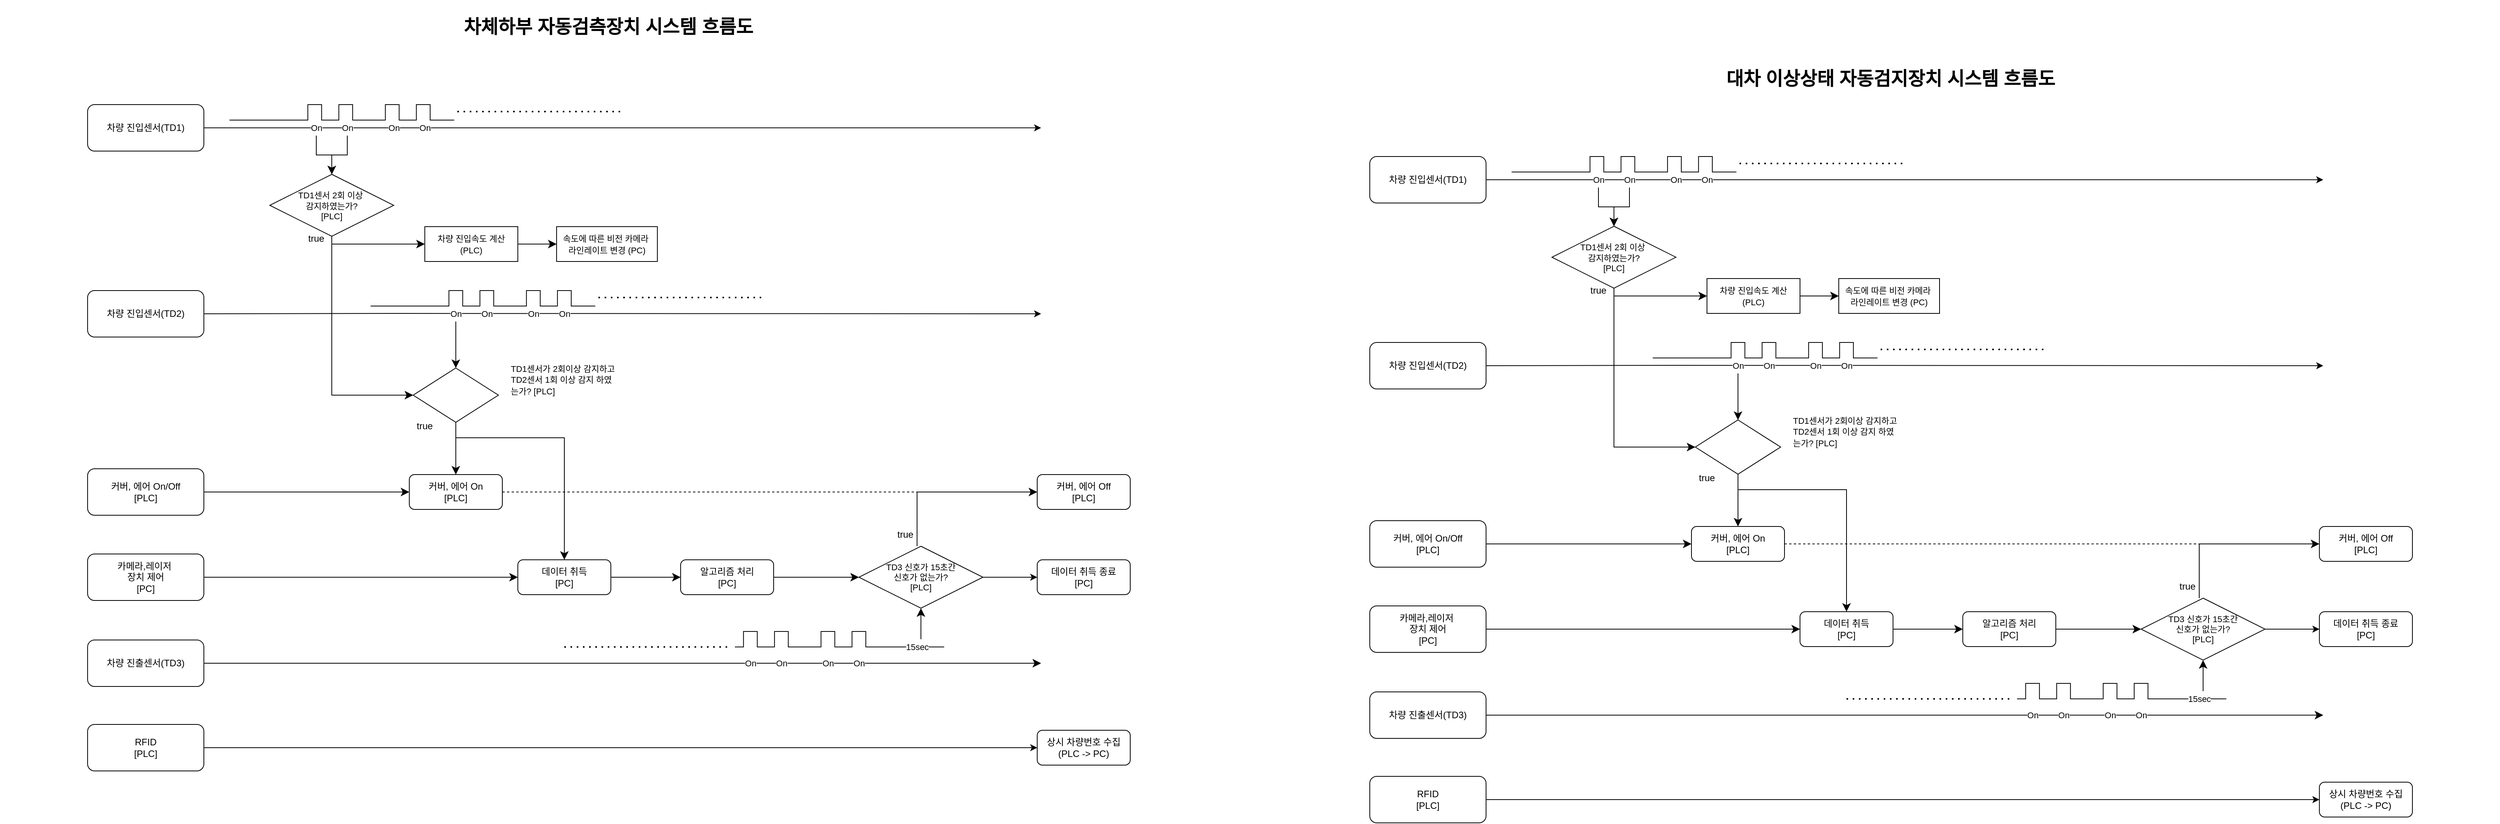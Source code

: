 <mxfile version="24.1.0" type="github">
  <diagram id="C5RBs43oDa-KdzZeNtuy" name="Page-1">
    <mxGraphModel dx="2868" dy="1492" grid="1" gridSize="10" guides="1" tooltips="1" connect="1" arrows="1" fold="1" page="1" pageScale="1" pageWidth="1654" pageHeight="1169" math="0" shadow="0">
      <root>
        <mxCell id="WIyWlLk6GJQsqaUBKTNV-0" />
        <mxCell id="WIyWlLk6GJQsqaUBKTNV-1" parent="WIyWlLk6GJQsqaUBKTNV-0" />
        <mxCell id="d-SfqXELiStaK_II9taB-17" value="" style="endArrow=classic;html=1;rounded=0;exitX=1;exitY=0.5;exitDx=0;exitDy=0;" parent="WIyWlLk6GJQsqaUBKTNV-1" source="WIyWlLk6GJQsqaUBKTNV-3" edge="1">
          <mxGeometry relative="1" as="geometry">
            <mxPoint x="320" y="175" as="sourcePoint" />
            <mxPoint x="1385" y="185" as="targetPoint" />
            <Array as="points">
              <mxPoint x="540" y="185" />
            </Array>
          </mxGeometry>
        </mxCell>
        <mxCell id="d-SfqXELiStaK_II9taB-18" value="On" style="edgeLabel;resizable=0;html=1;;align=center;verticalAlign=middle;" parent="d-SfqXELiStaK_II9taB-17" connectable="0" vertex="1">
          <mxGeometry relative="1" as="geometry">
            <mxPoint x="-395" as="offset" />
          </mxGeometry>
        </mxCell>
        <mxCell id="od7EJ2l3Azk4Jus7VTNN-4" value="" style="pointerEvents=1;verticalLabelPosition=bottom;shadow=0;dashed=0;align=center;html=1;verticalAlign=top;shape=mxgraph.electrical.waveforms.pulse_1;" parent="WIyWlLk6GJQsqaUBKTNV-1" vertex="1">
          <mxGeometry x="428" y="155" width="40" height="20" as="geometry" />
        </mxCell>
        <mxCell id="od7EJ2l3Azk4Jus7VTNN-10" value="" style="pointerEvents=1;verticalLabelPosition=bottom;shadow=0;dashed=0;align=center;html=1;verticalAlign=top;shape=mxgraph.electrical.waveforms.pulse_1;" parent="WIyWlLk6GJQsqaUBKTNV-1" vertex="1">
          <mxGeometry x="468" y="155" width="40" height="20" as="geometry" />
        </mxCell>
        <mxCell id="od7EJ2l3Azk4Jus7VTNN-11" value="" style="pointerEvents=1;verticalLabelPosition=bottom;shadow=0;dashed=0;align=center;html=1;verticalAlign=top;shape=mxgraph.electrical.waveforms.pulse_1;" parent="WIyWlLk6GJQsqaUBKTNV-1" vertex="1">
          <mxGeometry x="528" y="155" width="40" height="20" as="geometry" />
        </mxCell>
        <mxCell id="od7EJ2l3Azk4Jus7VTNN-13" value="" style="endArrow=none;html=1;strokeWidth=1;rounded=0;" parent="WIyWlLk6GJQsqaUBKTNV-1" edge="1">
          <mxGeometry width="100" relative="1" as="geometry">
            <mxPoint x="508" y="175" as="sourcePoint" />
            <mxPoint x="528" y="175" as="targetPoint" />
          </mxGeometry>
        </mxCell>
        <mxCell id="od7EJ2l3Azk4Jus7VTNN-17" value="" style="pointerEvents=1;verticalLabelPosition=bottom;shadow=0;dashed=0;align=center;html=1;verticalAlign=top;shape=mxgraph.electrical.waveforms.pulse_1;" parent="WIyWlLk6GJQsqaUBKTNV-1" vertex="1">
          <mxGeometry x="568" y="155" width="40" height="20" as="geometry" />
        </mxCell>
        <mxCell id="od7EJ2l3Azk4Jus7VTNN-23" value="" style="endArrow=none;html=1;strokeWidth=1;rounded=0;" parent="WIyWlLk6GJQsqaUBKTNV-1" edge="1">
          <mxGeometry width="100" relative="1" as="geometry">
            <mxPoint x="608" y="175" as="sourcePoint" />
            <mxPoint x="628" y="175" as="targetPoint" />
          </mxGeometry>
        </mxCell>
        <mxCell id="od7EJ2l3Azk4Jus7VTNN-32" value="" style="endArrow=none;dashed=1;html=1;dashPattern=1 3;strokeWidth=2;rounded=0;" parent="WIyWlLk6GJQsqaUBKTNV-1" edge="1">
          <mxGeometry width="50" height="50" relative="1" as="geometry">
            <mxPoint x="632" y="164.05" as="sourcePoint" />
            <mxPoint x="842" y="164.05" as="targetPoint" />
          </mxGeometry>
        </mxCell>
        <mxCell id="od7EJ2l3Azk4Jus7VTNN-38" value="" style="endArrow=none;html=1;strokeWidth=1;rounded=0;" parent="WIyWlLk6GJQsqaUBKTNV-1" edge="1">
          <mxGeometry width="100" relative="1" as="geometry">
            <mxPoint x="338" y="175" as="sourcePoint" />
            <mxPoint x="428" y="175" as="targetPoint" />
          </mxGeometry>
        </mxCell>
        <mxCell id="od7EJ2l3Azk4Jus7VTNN-60" value="On" style="edgeLabel;resizable=0;html=1;;align=center;verticalAlign=middle;" parent="WIyWlLk6GJQsqaUBKTNV-1" connectable="0" vertex="1">
          <mxGeometry x="490.0" y="185" as="geometry" />
        </mxCell>
        <mxCell id="od7EJ2l3Azk4Jus7VTNN-70" value="" style="edgeStyle=elbowEdgeStyle;elbow=vertical;endArrow=classic;html=1;curved=0;rounded=0;endSize=8;startSize=8;entryX=0.5;entryY=0;entryDx=0;entryDy=0;" parent="WIyWlLk6GJQsqaUBKTNV-1" target="od7EJ2l3Azk4Jus7VTNN-61" edge="1">
          <mxGeometry width="50" height="50" relative="1" as="geometry">
            <mxPoint x="450" y="195" as="sourcePoint" />
            <mxPoint x="690" y="175" as="targetPoint" />
          </mxGeometry>
        </mxCell>
        <mxCell id="od7EJ2l3Azk4Jus7VTNN-75" value="" style="edgeStyle=elbowEdgeStyle;elbow=vertical;endArrow=classic;html=1;curved=0;rounded=0;endSize=8;startSize=8;entryX=0.5;entryY=0;entryDx=0;entryDy=0;" parent="WIyWlLk6GJQsqaUBKTNV-1" target="od7EJ2l3Azk4Jus7VTNN-61" edge="1">
          <mxGeometry width="50" height="50" relative="1" as="geometry">
            <mxPoint x="490" y="195" as="sourcePoint" />
            <mxPoint x="480" y="295" as="targetPoint" />
          </mxGeometry>
        </mxCell>
        <mxCell id="od7EJ2l3Azk4Jus7VTNN-61" value="&lt;font style=&quot;font-size: 11px;&quot;&gt;&lt;font style=&quot;font-size: 11px;&quot;&gt;TD1센서 2회 이상&lt;/font&gt;&lt;font style=&quot;font-size: 11px;&quot;&gt;&amp;nbsp;&lt;/font&gt;&lt;/font&gt;&lt;div style=&quot;font-size: 11px;&quot;&gt;&lt;font style=&quot;font-size: 11px;&quot;&gt;&lt;font style=&quot;font-size: 11px;&quot;&gt;감지하였는가?&lt;br&gt;[PLC]&lt;/font&gt;&lt;/font&gt;&lt;/div&gt;" style="rhombus;whiteSpace=wrap;html=1;" parent="WIyWlLk6GJQsqaUBKTNV-1" vertex="1">
          <mxGeometry x="390" y="245" width="160" height="80" as="geometry" />
        </mxCell>
        <mxCell id="od7EJ2l3Azk4Jus7VTNN-80" value="" style="edgeStyle=elbowEdgeStyle;elbow=horizontal;endArrow=classic;html=1;curved=0;rounded=0;endSize=8;startSize=8;exitX=0.5;exitY=1;exitDx=0;exitDy=0;entryX=0;entryY=0.5;entryDx=0;entryDy=0;" parent="WIyWlLk6GJQsqaUBKTNV-1" source="od7EJ2l3Azk4Jus7VTNN-61" target="od7EJ2l3Azk4Jus7VTNN-82" edge="1">
          <mxGeometry width="50" height="50" relative="1" as="geometry">
            <mxPoint x="465" y="325" as="sourcePoint" />
            <mxPoint x="530" y="535" as="targetPoint" />
            <Array as="points">
              <mxPoint x="470" y="365" />
            </Array>
          </mxGeometry>
        </mxCell>
        <mxCell id="aG1-ByMzvxCgiSfjzz7w-16" style="edgeStyle=none;curved=1;rounded=0;orthogonalLoop=1;jettySize=auto;html=1;entryX=0.5;entryY=0;entryDx=0;entryDy=0;fontSize=12;startSize=8;endSize=8;" parent="WIyWlLk6GJQsqaUBKTNV-1" source="od7EJ2l3Azk4Jus7VTNN-82" target="d-SfqXELiStaK_II9taB-22" edge="1">
          <mxGeometry relative="1" as="geometry" />
        </mxCell>
        <mxCell id="od7EJ2l3Azk4Jus7VTNN-82" value="" style="rhombus;whiteSpace=wrap;html=1;fontSize=11;" parent="WIyWlLk6GJQsqaUBKTNV-1" vertex="1">
          <mxGeometry x="575" y="495" width="110" height="70" as="geometry" />
        </mxCell>
        <mxCell id="od7EJ2l3Azk4Jus7VTNN-88" value="true" style="text;html=1;align=center;verticalAlign=middle;whiteSpace=wrap;rounded=0;" parent="WIyWlLk6GJQsqaUBKTNV-1" vertex="1">
          <mxGeometry x="420" y="312.5" width="60" height="30" as="geometry" />
        </mxCell>
        <mxCell id="aG1-ByMzvxCgiSfjzz7w-0" value="" style="endArrow=classic;html=1;rounded=0;fontSize=12;startSize=8;endSize=8;curved=1;entryX=0;entryY=0.5;entryDx=0;entryDy=0;" parent="WIyWlLk6GJQsqaUBKTNV-1" target="aG1-ByMzvxCgiSfjzz7w-1" edge="1">
          <mxGeometry width="50" height="50" relative="1" as="geometry">
            <mxPoint x="470" y="335" as="sourcePoint" />
            <mxPoint x="610" y="330" as="targetPoint" />
          </mxGeometry>
        </mxCell>
        <mxCell id="aG1-ByMzvxCgiSfjzz7w-1" value="&lt;font style=&quot;font-size: 11px;&quot;&gt;차량 진입속도 계산&lt;br&gt;(PLC)&lt;/font&gt;" style="rounded=0;whiteSpace=wrap;html=1;" parent="WIyWlLk6GJQsqaUBKTNV-1" vertex="1">
          <mxGeometry x="590" y="312.5" width="120" height="45" as="geometry" />
        </mxCell>
        <mxCell id="aG1-ByMzvxCgiSfjzz7w-6" value="" style="endArrow=classic;html=1;rounded=0;fontSize=12;startSize=8;endSize=8;curved=1;exitX=1;exitY=0.5;exitDx=0;exitDy=0;entryX=0;entryY=0.5;entryDx=0;entryDy=0;" parent="WIyWlLk6GJQsqaUBKTNV-1" source="aG1-ByMzvxCgiSfjzz7w-1" target="aG1-ByMzvxCgiSfjzz7w-7" edge="1">
          <mxGeometry width="50" height="50" relative="1" as="geometry">
            <mxPoint x="530" y="340" as="sourcePoint" />
            <mxPoint x="750" y="330" as="targetPoint" />
          </mxGeometry>
        </mxCell>
        <mxCell id="aG1-ByMzvxCgiSfjzz7w-7" value="&lt;font style=&quot;font-size: 11px;&quot;&gt;속도에 따른 비전 카메라&amp;nbsp;&lt;/font&gt;&lt;div&gt;&lt;font style=&quot;font-size: 11px;&quot;&gt;라인레이트 변경 (PC)&lt;/font&gt;&lt;/div&gt;" style="rounded=0;whiteSpace=wrap;html=1;" parent="WIyWlLk6GJQsqaUBKTNV-1" vertex="1">
          <mxGeometry x="760" y="312.5" width="130" height="45" as="geometry" />
        </mxCell>
        <mxCell id="aG1-ByMzvxCgiSfjzz7w-38" value="" style="edgeStyle=none;curved=1;rounded=0;orthogonalLoop=1;jettySize=auto;html=1;fontSize=12;startSize=8;endSize=8;" parent="WIyWlLk6GJQsqaUBKTNV-1" source="aG1-ByMzvxCgiSfjzz7w-30" target="aG1-ByMzvxCgiSfjzz7w-37" edge="1">
          <mxGeometry relative="1" as="geometry" />
        </mxCell>
        <mxCell id="aG1-ByMzvxCgiSfjzz7w-30" value="데이터 취득&lt;br&gt;[PC]" style="rounded=1;whiteSpace=wrap;html=1;fontSize=12;glass=0;strokeWidth=1;shadow=0;" parent="WIyWlLk6GJQsqaUBKTNV-1" vertex="1">
          <mxGeometry x="710" y="742.5" width="120" height="45" as="geometry" />
        </mxCell>
        <mxCell id="aG1-ByMzvxCgiSfjzz7w-31" value="" style="edgeStyle=none;curved=1;rounded=0;orthogonalLoop=1;jettySize=auto;html=1;fontSize=12;startSize=8;endSize=8;" parent="WIyWlLk6GJQsqaUBKTNV-1" source="aG1-ByMzvxCgiSfjzz7w-29" target="aG1-ByMzvxCgiSfjzz7w-30" edge="1">
          <mxGeometry relative="1" as="geometry" />
        </mxCell>
        <mxCell id="WIyWlLk6GJQsqaUBKTNV-3" value="차량 진입센서(TD1)" style="rounded=1;whiteSpace=wrap;html=1;fontSize=12;glass=0;strokeWidth=1;shadow=0;" parent="WIyWlLk6GJQsqaUBKTNV-1" vertex="1">
          <mxGeometry x="155" y="155" width="150" height="60" as="geometry" />
        </mxCell>
        <mxCell id="od7EJ2l3Azk4Jus7VTNN-0" value="차량 진입센서(TD2)" style="rounded=1;whiteSpace=wrap;html=1;fontSize=12;glass=0;strokeWidth=1;shadow=0;" parent="WIyWlLk6GJQsqaUBKTNV-1" vertex="1">
          <mxGeometry x="155" y="395" width="150" height="60" as="geometry" />
        </mxCell>
        <mxCell id="od7EJ2l3Azk4Jus7VTNN-36" value="" style="endArrow=classic;html=1;rounded=0;exitX=1;exitY=0.5;exitDx=0;exitDy=0;" parent="WIyWlLk6GJQsqaUBKTNV-1" edge="1" source="od7EJ2l3Azk4Jus7VTNN-0">
          <mxGeometry relative="1" as="geometry">
            <mxPoint x="310" y="425" as="sourcePoint" />
            <mxPoint x="1385" y="425" as="targetPoint" />
            <Array as="points">
              <mxPoint x="550" y="424.5" />
            </Array>
          </mxGeometry>
        </mxCell>
        <mxCell id="od7EJ2l3Azk4Jus7VTNN-37" value="On" style="edgeLabel;resizable=0;html=1;;align=center;verticalAlign=middle;" parent="od7EJ2l3Azk4Jus7VTNN-36" connectable="0" vertex="1">
          <mxGeometry relative="1" as="geometry">
            <mxPoint x="-215" as="offset" />
          </mxGeometry>
        </mxCell>
        <mxCell id="od7EJ2l3Azk4Jus7VTNN-47" value="" style="pointerEvents=1;verticalLabelPosition=bottom;shadow=0;dashed=0;align=center;html=1;verticalAlign=top;shape=mxgraph.electrical.waveforms.pulse_1;" parent="WIyWlLk6GJQsqaUBKTNV-1" vertex="1">
          <mxGeometry x="610" y="395" width="40" height="20" as="geometry" />
        </mxCell>
        <mxCell id="od7EJ2l3Azk4Jus7VTNN-48" value="" style="pointerEvents=1;verticalLabelPosition=bottom;shadow=0;dashed=0;align=center;html=1;verticalAlign=top;shape=mxgraph.electrical.waveforms.pulse_1;" parent="WIyWlLk6GJQsqaUBKTNV-1" vertex="1">
          <mxGeometry x="650" y="395" width="40" height="20" as="geometry" />
        </mxCell>
        <mxCell id="od7EJ2l3Azk4Jus7VTNN-49" value="" style="pointerEvents=1;verticalLabelPosition=bottom;shadow=0;dashed=0;align=center;html=1;verticalAlign=top;shape=mxgraph.electrical.waveforms.pulse_1;" parent="WIyWlLk6GJQsqaUBKTNV-1" vertex="1">
          <mxGeometry x="710" y="395" width="40" height="20" as="geometry" />
        </mxCell>
        <mxCell id="od7EJ2l3Azk4Jus7VTNN-50" value="" style="endArrow=none;html=1;strokeWidth=1;rounded=0;" parent="WIyWlLk6GJQsqaUBKTNV-1" edge="1">
          <mxGeometry width="100" relative="1" as="geometry">
            <mxPoint x="690" y="415" as="sourcePoint" />
            <mxPoint x="710" y="415" as="targetPoint" />
          </mxGeometry>
        </mxCell>
        <mxCell id="od7EJ2l3Azk4Jus7VTNN-51" value="" style="pointerEvents=1;verticalLabelPosition=bottom;shadow=0;dashed=0;align=center;html=1;verticalAlign=top;shape=mxgraph.electrical.waveforms.pulse_1;" parent="WIyWlLk6GJQsqaUBKTNV-1" vertex="1">
          <mxGeometry x="750" y="395" width="40" height="20" as="geometry" />
        </mxCell>
        <mxCell id="od7EJ2l3Azk4Jus7VTNN-52" value="" style="endArrow=none;html=1;strokeWidth=1;rounded=0;" parent="WIyWlLk6GJQsqaUBKTNV-1" edge="1">
          <mxGeometry width="100" relative="1" as="geometry">
            <mxPoint x="790" y="415" as="sourcePoint" />
            <mxPoint x="810" y="415" as="targetPoint" />
          </mxGeometry>
        </mxCell>
        <mxCell id="od7EJ2l3Azk4Jus7VTNN-53" value="" style="endArrow=none;dashed=1;html=1;dashPattern=1 3;strokeWidth=2;rounded=0;" parent="WIyWlLk6GJQsqaUBKTNV-1" edge="1">
          <mxGeometry width="50" height="50" relative="1" as="geometry">
            <mxPoint x="814" y="404.05" as="sourcePoint" />
            <mxPoint x="1024" y="404.05" as="targetPoint" />
          </mxGeometry>
        </mxCell>
        <mxCell id="aG1-ByMzvxCgiSfjzz7w-8" value="" style="endArrow=none;html=1;strokeWidth=1;rounded=0;" parent="WIyWlLk6GJQsqaUBKTNV-1" edge="1">
          <mxGeometry width="100" relative="1" as="geometry">
            <mxPoint x="520" y="415" as="sourcePoint" />
            <mxPoint x="610" y="415" as="targetPoint" />
          </mxGeometry>
        </mxCell>
        <mxCell id="aG1-ByMzvxCgiSfjzz7w-32" style="edgeStyle=none;curved=1;rounded=0;orthogonalLoop=1;jettySize=auto;html=1;exitX=0.5;exitY=0;exitDx=0;exitDy=0;fontSize=12;startSize=8;endSize=8;" parent="WIyWlLk6GJQsqaUBKTNV-1" source="od7EJ2l3Azk4Jus7VTNN-82" target="od7EJ2l3Azk4Jus7VTNN-82" edge="1">
          <mxGeometry relative="1" as="geometry" />
        </mxCell>
        <mxCell id="d-SfqXELiStaK_II9taB-22" value="커버, 에어 On&lt;div&gt;[PLC]&lt;/div&gt;" style="rounded=1;whiteSpace=wrap;html=1;fontSize=12;glass=0;strokeWidth=1;shadow=0;" parent="WIyWlLk6GJQsqaUBKTNV-1" vertex="1">
          <mxGeometry x="570" y="632.5" width="120" height="45" as="geometry" />
        </mxCell>
        <mxCell id="aG1-ByMzvxCgiSfjzz7w-27" style="edgeStyle=none;curved=1;rounded=0;orthogonalLoop=1;jettySize=auto;html=1;entryX=0;entryY=0.5;entryDx=0;entryDy=0;fontSize=12;startSize=8;endSize=8;" parent="WIyWlLk6GJQsqaUBKTNV-1" source="WIyWlLk6GJQsqaUBKTNV-11" target="d-SfqXELiStaK_II9taB-22" edge="1">
          <mxGeometry relative="1" as="geometry" />
        </mxCell>
        <mxCell id="WIyWlLk6GJQsqaUBKTNV-11" value="커버, 에어 On/Off&lt;br&gt;[PLC]" style="rounded=1;whiteSpace=wrap;html=1;fontSize=12;glass=0;strokeWidth=1;shadow=0;" parent="WIyWlLk6GJQsqaUBKTNV-1" vertex="1">
          <mxGeometry x="155" y="625" width="150" height="60" as="geometry" />
        </mxCell>
        <mxCell id="aG1-ByMzvxCgiSfjzz7w-28" value="true" style="text;html=1;align=center;verticalAlign=middle;whiteSpace=wrap;rounded=0;" parent="WIyWlLk6GJQsqaUBKTNV-1" vertex="1">
          <mxGeometry x="560" y="555" width="60" height="30" as="geometry" />
        </mxCell>
        <mxCell id="aG1-ByMzvxCgiSfjzz7w-29" value="카메라,레이저&amp;nbsp;&lt;div&gt;장치 제어&lt;br&gt;[PC]&lt;/div&gt;" style="rounded=1;whiteSpace=wrap;html=1;fontSize=12;glass=0;strokeWidth=1;shadow=0;" parent="WIyWlLk6GJQsqaUBKTNV-1" vertex="1">
          <mxGeometry x="155" y="735" width="150" height="60" as="geometry" />
        </mxCell>
        <mxCell id="d-SfqXELiStaK_II9taB-16" value="" style="edgeStyle=orthogonalEdgeStyle;rounded=0;orthogonalLoop=1;jettySize=auto;html=1;exitX=1;exitY=0.5;exitDx=0;exitDy=0;" parent="WIyWlLk6GJQsqaUBKTNV-1" source="d-SfqXELiStaK_II9taB-5" target="d-SfqXELiStaK_II9taB-15" edge="1">
          <mxGeometry relative="1" as="geometry" />
        </mxCell>
        <mxCell id="d-SfqXELiStaK_II9taB-5" value="RFID&lt;br&gt;[PLC]" style="rounded=1;whiteSpace=wrap;html=1;fontSize=12;glass=0;strokeWidth=1;shadow=0;" parent="WIyWlLk6GJQsqaUBKTNV-1" vertex="1">
          <mxGeometry x="155" y="955" width="150" height="60" as="geometry" />
        </mxCell>
        <mxCell id="d-SfqXELiStaK_II9taB-15" value="상시 차량번호 수집&lt;br&gt;(PLC -&amp;gt; PC)" style="rounded=1;whiteSpace=wrap;html=1;fontSize=12;glass=0;strokeWidth=1;shadow=0;" parent="WIyWlLk6GJQsqaUBKTNV-1" vertex="1">
          <mxGeometry x="1380" y="962.5" width="120" height="45" as="geometry" />
        </mxCell>
        <mxCell id="aG1-ByMzvxCgiSfjzz7w-35" style="edgeStyle=none;curved=1;rounded=0;orthogonalLoop=1;jettySize=auto;html=1;entryX=0.5;entryY=0;entryDx=0;entryDy=0;fontSize=12;startSize=8;endSize=8;" parent="WIyWlLk6GJQsqaUBKTNV-1" target="od7EJ2l3Azk4Jus7VTNN-82" edge="1">
          <mxGeometry relative="1" as="geometry">
            <mxPoint x="630" y="435" as="sourcePoint" />
            <mxPoint x="680" y="620" as="targetPoint" />
          </mxGeometry>
        </mxCell>
        <mxCell id="aG1-ByMzvxCgiSfjzz7w-36" value="" style="edgeStyle=segmentEdgeStyle;endArrow=classic;html=1;curved=0;rounded=0;endSize=8;startSize=8;fontSize=12;entryX=0.5;entryY=0;entryDx=0;entryDy=0;" parent="WIyWlLk6GJQsqaUBKTNV-1" target="aG1-ByMzvxCgiSfjzz7w-30" edge="1">
          <mxGeometry width="50" height="50" relative="1" as="geometry">
            <mxPoint x="630" y="585" as="sourcePoint" />
            <mxPoint x="590" y="475" as="targetPoint" />
          </mxGeometry>
        </mxCell>
        <mxCell id="aG1-ByMzvxCgiSfjzz7w-39" style="edgeStyle=none;curved=1;rounded=0;orthogonalLoop=1;jettySize=auto;html=1;fontSize=12;startSize=8;endSize=8;entryX=0;entryY=0.5;entryDx=0;entryDy=0;" parent="WIyWlLk6GJQsqaUBKTNV-1" source="aG1-ByMzvxCgiSfjzz7w-37" target="aG1-ByMzvxCgiSfjzz7w-64" edge="1">
          <mxGeometry relative="1" as="geometry">
            <mxPoint x="1350" y="747.5" as="targetPoint" />
          </mxGeometry>
        </mxCell>
        <mxCell id="aG1-ByMzvxCgiSfjzz7w-37" value="알고리즘 처리&lt;br&gt;[PC]" style="rounded=1;whiteSpace=wrap;html=1;fontSize=12;glass=0;strokeWidth=1;shadow=0;" parent="WIyWlLk6GJQsqaUBKTNV-1" vertex="1">
          <mxGeometry x="920" y="742.5" width="120" height="45" as="geometry" />
        </mxCell>
        <mxCell id="aG1-ByMzvxCgiSfjzz7w-50" style="edgeStyle=none;curved=1;rounded=0;orthogonalLoop=1;jettySize=auto;html=1;fontSize=12;startSize=8;endSize=8;" parent="WIyWlLk6GJQsqaUBKTNV-1" source="aG1-ByMzvxCgiSfjzz7w-40" edge="1">
          <mxGeometry relative="1" as="geometry">
            <mxPoint x="1385" y="876" as="targetPoint" />
          </mxGeometry>
        </mxCell>
        <mxCell id="aG1-ByMzvxCgiSfjzz7w-40" value="차량 진출센서(TD3)" style="rounded=1;whiteSpace=wrap;html=1;fontSize=12;glass=0;strokeWidth=1;shadow=0;" parent="WIyWlLk6GJQsqaUBKTNV-1" vertex="1">
          <mxGeometry x="155" y="846.05" width="150" height="60" as="geometry" />
        </mxCell>
        <mxCell id="aG1-ByMzvxCgiSfjzz7w-41" value="" style="pointerEvents=1;verticalLabelPosition=bottom;shadow=0;dashed=0;align=center;html=1;verticalAlign=top;shape=mxgraph.electrical.waveforms.pulse_1;" parent="WIyWlLk6GJQsqaUBKTNV-1" vertex="1">
          <mxGeometry x="990" y="835" width="40" height="20" as="geometry" />
        </mxCell>
        <mxCell id="aG1-ByMzvxCgiSfjzz7w-42" value="" style="pointerEvents=1;verticalLabelPosition=bottom;shadow=0;dashed=0;align=center;html=1;verticalAlign=top;shape=mxgraph.electrical.waveforms.pulse_1;" parent="WIyWlLk6GJQsqaUBKTNV-1" vertex="1">
          <mxGeometry x="1090" y="835" width="40" height="20" as="geometry" />
        </mxCell>
        <mxCell id="aG1-ByMzvxCgiSfjzz7w-43" value="" style="endArrow=none;html=1;strokeWidth=1;rounded=0;" parent="WIyWlLk6GJQsqaUBKTNV-1" edge="1">
          <mxGeometry width="100" relative="1" as="geometry">
            <mxPoint x="1070" y="855" as="sourcePoint" />
            <mxPoint x="1090" y="855" as="targetPoint" />
          </mxGeometry>
        </mxCell>
        <mxCell id="aG1-ByMzvxCgiSfjzz7w-44" value="" style="pointerEvents=1;verticalLabelPosition=bottom;shadow=0;dashed=0;align=center;html=1;verticalAlign=top;shape=mxgraph.electrical.waveforms.pulse_1;" parent="WIyWlLk6GJQsqaUBKTNV-1" vertex="1">
          <mxGeometry x="1130" y="835" width="40" height="20" as="geometry" />
        </mxCell>
        <mxCell id="aG1-ByMzvxCgiSfjzz7w-45" value="" style="pointerEvents=1;verticalLabelPosition=bottom;shadow=0;dashed=0;align=center;html=1;verticalAlign=top;shape=mxgraph.electrical.waveforms.pulse_1;" parent="WIyWlLk6GJQsqaUBKTNV-1" vertex="1">
          <mxGeometry x="1030" y="835" width="40" height="20" as="geometry" />
        </mxCell>
        <mxCell id="aG1-ByMzvxCgiSfjzz7w-46" value="" style="endArrow=none;dashed=1;html=1;dashPattern=1 3;strokeWidth=2;rounded=0;" parent="WIyWlLk6GJQsqaUBKTNV-1" edge="1">
          <mxGeometry width="50" height="50" relative="1" as="geometry">
            <mxPoint x="770" y="855" as="sourcePoint" />
            <mxPoint x="980" y="855" as="targetPoint" />
          </mxGeometry>
        </mxCell>
        <mxCell id="aG1-ByMzvxCgiSfjzz7w-47" value="" style="endArrow=none;html=1;strokeWidth=1;rounded=0;" parent="WIyWlLk6GJQsqaUBKTNV-1" edge="1">
          <mxGeometry width="100" relative="1" as="geometry">
            <mxPoint x="1170" y="855" as="sourcePoint" />
            <mxPoint x="1260" y="855" as="targetPoint" />
          </mxGeometry>
        </mxCell>
        <mxCell id="aG1-ByMzvxCgiSfjzz7w-52" value="On" style="edgeLabel;resizable=0;html=1;;align=center;verticalAlign=middle;" parent="WIyWlLk6GJQsqaUBKTNV-1" connectable="0" vertex="1">
          <mxGeometry x="670.0" y="425" as="geometry" />
        </mxCell>
        <mxCell id="aG1-ByMzvxCgiSfjzz7w-53" value="On" style="edgeLabel;resizable=0;html=1;;align=center;verticalAlign=middle;" parent="WIyWlLk6GJQsqaUBKTNV-1" connectable="0" vertex="1">
          <mxGeometry x="730.0" y="425" as="geometry" />
        </mxCell>
        <mxCell id="aG1-ByMzvxCgiSfjzz7w-54" value="On" style="edgeLabel;resizable=0;html=1;;align=center;verticalAlign=middle;" parent="WIyWlLk6GJQsqaUBKTNV-1" connectable="0" vertex="1">
          <mxGeometry x="770.0" y="425" as="geometry" />
        </mxCell>
        <mxCell id="aG1-ByMzvxCgiSfjzz7w-55" value="On" style="edgeLabel;resizable=0;html=1;;align=center;verticalAlign=middle;" parent="WIyWlLk6GJQsqaUBKTNV-1" connectable="0" vertex="1">
          <mxGeometry x="550.0" y="185" as="geometry" />
        </mxCell>
        <mxCell id="aG1-ByMzvxCgiSfjzz7w-56" value="On" style="edgeLabel;resizable=0;html=1;;align=center;verticalAlign=middle;" parent="WIyWlLk6GJQsqaUBKTNV-1" connectable="0" vertex="1">
          <mxGeometry x="590.0" y="185" as="geometry" />
        </mxCell>
        <mxCell id="aG1-ByMzvxCgiSfjzz7w-57" value="On" style="edgeLabel;resizable=0;html=1;;align=center;verticalAlign=middle;" parent="WIyWlLk6GJQsqaUBKTNV-1" connectable="0" vertex="1">
          <mxGeometry x="1010.0" y="876.05" as="geometry" />
        </mxCell>
        <mxCell id="aG1-ByMzvxCgiSfjzz7w-58" value="On" style="edgeLabel;resizable=0;html=1;;align=center;verticalAlign=middle;" parent="WIyWlLk6GJQsqaUBKTNV-1" connectable="0" vertex="1">
          <mxGeometry x="1050.0" y="876.05" as="geometry" />
        </mxCell>
        <mxCell id="aG1-ByMzvxCgiSfjzz7w-59" value="On" style="edgeLabel;resizable=0;html=1;;align=center;verticalAlign=middle;" parent="WIyWlLk6GJQsqaUBKTNV-1" connectable="0" vertex="1">
          <mxGeometry x="1110.0" y="876.05" as="geometry" />
        </mxCell>
        <mxCell id="aG1-ByMzvxCgiSfjzz7w-60" value="On" style="edgeLabel;resizable=0;html=1;;align=center;verticalAlign=middle;" parent="WIyWlLk6GJQsqaUBKTNV-1" connectable="0" vertex="1">
          <mxGeometry x="1150.0" y="876.05" as="geometry" />
        </mxCell>
        <mxCell id="aG1-ByMzvxCgiSfjzz7w-61" style="edgeStyle=none;curved=1;rounded=0;orthogonalLoop=1;jettySize=auto;html=1;entryX=0.5;entryY=1;entryDx=0;entryDy=0;fontSize=12;startSize=8;endSize=8;" parent="WIyWlLk6GJQsqaUBKTNV-1" target="aG1-ByMzvxCgiSfjzz7w-64" edge="1">
          <mxGeometry relative="1" as="geometry">
            <mxPoint x="1230" y="845" as="sourcePoint" />
            <mxPoint x="1200" y="925" as="targetPoint" />
          </mxGeometry>
        </mxCell>
        <mxCell id="aG1-ByMzvxCgiSfjzz7w-62" value="15sec" style="edgeLabel;resizable=0;html=1;;align=center;verticalAlign=middle;" parent="WIyWlLk6GJQsqaUBKTNV-1" connectable="0" vertex="1">
          <mxGeometry x="1220.0" y="856.05" as="geometry">
            <mxPoint x="5" y="-1" as="offset" />
          </mxGeometry>
        </mxCell>
        <mxCell id="cbSMagl2letciNrbuSgI-8" value="" style="edgeStyle=orthogonalEdgeStyle;rounded=0;orthogonalLoop=1;jettySize=auto;html=1;" edge="1" parent="WIyWlLk6GJQsqaUBKTNV-1" source="aG1-ByMzvxCgiSfjzz7w-64" target="aG1-ByMzvxCgiSfjzz7w-68">
          <mxGeometry relative="1" as="geometry" />
        </mxCell>
        <mxCell id="aG1-ByMzvxCgiSfjzz7w-64" value="&lt;span style=&quot;font-size: 11px;&quot;&gt;TD3 신호가 15초간&lt;/span&gt;&lt;div&gt;&lt;span style=&quot;font-size: 11px;&quot;&gt;신호가 없는가?&lt;br style=&quot;font-size: 11px;&quot;&gt;[PLC]&lt;/span&gt;&lt;/div&gt;" style="rhombus;whiteSpace=wrap;html=1;fontSize=11;" parent="WIyWlLk6GJQsqaUBKTNV-1" vertex="1">
          <mxGeometry x="1150" y="725" width="160" height="80" as="geometry" />
        </mxCell>
        <mxCell id="aG1-ByMzvxCgiSfjzz7w-65" value="true" style="text;html=1;align=center;verticalAlign=middle;whiteSpace=wrap;rounded=0;" parent="WIyWlLk6GJQsqaUBKTNV-1" vertex="1">
          <mxGeometry x="1180" y="695" width="60" height="30" as="geometry" />
        </mxCell>
        <mxCell id="aG1-ByMzvxCgiSfjzz7w-68" value="데이터 취득 종료&lt;br&gt;[PC]" style="rounded=1;whiteSpace=wrap;html=1;fontSize=12;glass=0;strokeWidth=1;shadow=0;" parent="WIyWlLk6GJQsqaUBKTNV-1" vertex="1">
          <mxGeometry x="1380" y="742.5" width="120" height="45" as="geometry" />
        </mxCell>
        <mxCell id="aG1-ByMzvxCgiSfjzz7w-73" value="커버, 에어 Off&lt;div&gt;[PLC]&lt;/div&gt;" style="rounded=1;whiteSpace=wrap;html=1;fontSize=12;glass=0;strokeWidth=1;shadow=0;" parent="WIyWlLk6GJQsqaUBKTNV-1" vertex="1">
          <mxGeometry x="1380" y="632.5" width="120" height="45" as="geometry" />
        </mxCell>
        <mxCell id="cbSMagl2letciNrbuSgI-2" value="&lt;font style=&quot;font-size: 11px; text-align: center;&quot;&gt;TD1센서가 2회이상 감지하고TD2센서 1회 이상&amp;nbsp;&lt;/font&gt;&lt;span style=&quot;font-size: 11px; text-align: center; background-color: initial;&quot;&gt;감지 하였는가?&amp;nbsp;&lt;/span&gt;&lt;span style=&quot;background-color: initial; font-size: 11px; text-align: center;&quot;&gt;[PLC]&lt;/span&gt;" style="text;strokeColor=none;fillColor=none;align=left;verticalAlign=middle;spacingLeft=4;spacingRight=4;overflow=hidden;points=[[0,0.5],[1,0.5]];portConstraint=eastwest;rotatable=0;whiteSpace=wrap;html=1;" vertex="1" parent="WIyWlLk6GJQsqaUBKTNV-1">
          <mxGeometry x="695" y="485" width="150" height="50" as="geometry" />
        </mxCell>
        <mxCell id="cbSMagl2letciNrbuSgI-14" value="&lt;font style=&quot;font-size: 24px;&quot;&gt;&lt;b&gt;차체하부 자동검측장치 시스템 흐름도&lt;/b&gt;&lt;/font&gt;" style="text;html=1;align=center;verticalAlign=middle;whiteSpace=wrap;rounded=0;" vertex="1" parent="WIyWlLk6GJQsqaUBKTNV-1">
          <mxGeometry x="42" y="20" width="1570" height="70" as="geometry" />
        </mxCell>
        <mxCell id="cbSMagl2letciNrbuSgI-16" value="" style="edgeStyle=segmentEdgeStyle;endArrow=classic;html=1;curved=0;rounded=0;endSize=8;startSize=8;entryX=0;entryY=0.5;entryDx=0;entryDy=0;exitX=0.75;exitY=1;exitDx=0;exitDy=0;" edge="1" parent="WIyWlLk6GJQsqaUBKTNV-1" source="aG1-ByMzvxCgiSfjzz7w-65" target="aG1-ByMzvxCgiSfjzz7w-73">
          <mxGeometry width="50" height="50" relative="1" as="geometry">
            <mxPoint x="1030" y="660" as="sourcePoint" />
            <mxPoint x="1080" y="610" as="targetPoint" />
            <Array as="points">
              <mxPoint x="1225" y="655" />
            </Array>
          </mxGeometry>
        </mxCell>
        <mxCell id="cbSMagl2letciNrbuSgI-19" value="" style="endArrow=none;dashed=1;html=1;rounded=0;exitX=1;exitY=0.5;exitDx=0;exitDy=0;" edge="1" parent="WIyWlLk6GJQsqaUBKTNV-1" source="d-SfqXELiStaK_II9taB-22">
          <mxGeometry width="50" height="50" relative="1" as="geometry">
            <mxPoint x="960" y="640" as="sourcePoint" />
            <mxPoint x="1230" y="655" as="targetPoint" />
          </mxGeometry>
        </mxCell>
        <mxCell id="cbSMagl2letciNrbuSgI-87" value="" style="endArrow=classic;html=1;rounded=0;exitX=1;exitY=0.5;exitDx=0;exitDy=0;" edge="1" parent="WIyWlLk6GJQsqaUBKTNV-1" source="cbSMagl2letciNrbuSgI-112">
          <mxGeometry relative="1" as="geometry">
            <mxPoint x="1974" y="242" as="sourcePoint" />
            <mxPoint x="3039" y="252" as="targetPoint" />
            <Array as="points">
              <mxPoint x="2194" y="252" />
            </Array>
          </mxGeometry>
        </mxCell>
        <mxCell id="cbSMagl2letciNrbuSgI-88" value="On" style="edgeLabel;resizable=0;html=1;;align=center;verticalAlign=middle;" connectable="0" vertex="1" parent="cbSMagl2letciNrbuSgI-87">
          <mxGeometry relative="1" as="geometry">
            <mxPoint x="-395" as="offset" />
          </mxGeometry>
        </mxCell>
        <mxCell id="cbSMagl2letciNrbuSgI-89" value="" style="pointerEvents=1;verticalLabelPosition=bottom;shadow=0;dashed=0;align=center;html=1;verticalAlign=top;shape=mxgraph.electrical.waveforms.pulse_1;" vertex="1" parent="WIyWlLk6GJQsqaUBKTNV-1">
          <mxGeometry x="2082" y="222" width="40" height="20" as="geometry" />
        </mxCell>
        <mxCell id="cbSMagl2letciNrbuSgI-90" value="" style="pointerEvents=1;verticalLabelPosition=bottom;shadow=0;dashed=0;align=center;html=1;verticalAlign=top;shape=mxgraph.electrical.waveforms.pulse_1;" vertex="1" parent="WIyWlLk6GJQsqaUBKTNV-1">
          <mxGeometry x="2122" y="222" width="40" height="20" as="geometry" />
        </mxCell>
        <mxCell id="cbSMagl2letciNrbuSgI-91" value="" style="pointerEvents=1;verticalLabelPosition=bottom;shadow=0;dashed=0;align=center;html=1;verticalAlign=top;shape=mxgraph.electrical.waveforms.pulse_1;" vertex="1" parent="WIyWlLk6GJQsqaUBKTNV-1">
          <mxGeometry x="2182" y="222" width="40" height="20" as="geometry" />
        </mxCell>
        <mxCell id="cbSMagl2letciNrbuSgI-92" value="" style="endArrow=none;html=1;strokeWidth=1;rounded=0;" edge="1" parent="WIyWlLk6GJQsqaUBKTNV-1">
          <mxGeometry width="100" relative="1" as="geometry">
            <mxPoint x="2162" y="242" as="sourcePoint" />
            <mxPoint x="2182" y="242" as="targetPoint" />
          </mxGeometry>
        </mxCell>
        <mxCell id="cbSMagl2letciNrbuSgI-93" value="" style="pointerEvents=1;verticalLabelPosition=bottom;shadow=0;dashed=0;align=center;html=1;verticalAlign=top;shape=mxgraph.electrical.waveforms.pulse_1;" vertex="1" parent="WIyWlLk6GJQsqaUBKTNV-1">
          <mxGeometry x="2222" y="222" width="40" height="20" as="geometry" />
        </mxCell>
        <mxCell id="cbSMagl2letciNrbuSgI-94" value="" style="endArrow=none;html=1;strokeWidth=1;rounded=0;" edge="1" parent="WIyWlLk6GJQsqaUBKTNV-1">
          <mxGeometry width="100" relative="1" as="geometry">
            <mxPoint x="2262" y="242" as="sourcePoint" />
            <mxPoint x="2282" y="242" as="targetPoint" />
          </mxGeometry>
        </mxCell>
        <mxCell id="cbSMagl2letciNrbuSgI-95" value="" style="endArrow=none;dashed=1;html=1;dashPattern=1 3;strokeWidth=2;rounded=0;" edge="1" parent="WIyWlLk6GJQsqaUBKTNV-1">
          <mxGeometry width="50" height="50" relative="1" as="geometry">
            <mxPoint x="2286" y="231.05" as="sourcePoint" />
            <mxPoint x="2496" y="231.05" as="targetPoint" />
          </mxGeometry>
        </mxCell>
        <mxCell id="cbSMagl2letciNrbuSgI-96" value="" style="endArrow=none;html=1;strokeWidth=1;rounded=0;" edge="1" parent="WIyWlLk6GJQsqaUBKTNV-1">
          <mxGeometry width="100" relative="1" as="geometry">
            <mxPoint x="1992" y="242" as="sourcePoint" />
            <mxPoint x="2082" y="242" as="targetPoint" />
          </mxGeometry>
        </mxCell>
        <mxCell id="cbSMagl2letciNrbuSgI-97" value="On" style="edgeLabel;resizable=0;html=1;;align=center;verticalAlign=middle;" connectable="0" vertex="1" parent="WIyWlLk6GJQsqaUBKTNV-1">
          <mxGeometry x="2144.0" y="252" as="geometry" />
        </mxCell>
        <mxCell id="cbSMagl2letciNrbuSgI-98" value="" style="edgeStyle=elbowEdgeStyle;elbow=vertical;endArrow=classic;html=1;curved=0;rounded=0;endSize=8;startSize=8;entryX=0.5;entryY=0;entryDx=0;entryDy=0;" edge="1" parent="WIyWlLk6GJQsqaUBKTNV-1" target="cbSMagl2letciNrbuSgI-100">
          <mxGeometry width="50" height="50" relative="1" as="geometry">
            <mxPoint x="2104" y="262" as="sourcePoint" />
            <mxPoint x="2344" y="242" as="targetPoint" />
          </mxGeometry>
        </mxCell>
        <mxCell id="cbSMagl2letciNrbuSgI-99" value="" style="edgeStyle=elbowEdgeStyle;elbow=vertical;endArrow=classic;html=1;curved=0;rounded=0;endSize=8;startSize=8;entryX=0.5;entryY=0;entryDx=0;entryDy=0;" edge="1" parent="WIyWlLk6GJQsqaUBKTNV-1" target="cbSMagl2letciNrbuSgI-100">
          <mxGeometry width="50" height="50" relative="1" as="geometry">
            <mxPoint x="2144" y="262" as="sourcePoint" />
            <mxPoint x="2134" y="362" as="targetPoint" />
          </mxGeometry>
        </mxCell>
        <mxCell id="cbSMagl2letciNrbuSgI-100" value="&lt;font style=&quot;font-size: 11px;&quot;&gt;&lt;font style=&quot;font-size: 11px;&quot;&gt;TD1센서 2회 이상&lt;/font&gt;&lt;font style=&quot;font-size: 11px;&quot;&gt;&amp;nbsp;&lt;/font&gt;&lt;/font&gt;&lt;div style=&quot;font-size: 11px;&quot;&gt;&lt;font style=&quot;font-size: 11px;&quot;&gt;&lt;font style=&quot;font-size: 11px;&quot;&gt;감지하였는가?&lt;br&gt;[PLC]&lt;/font&gt;&lt;/font&gt;&lt;/div&gt;" style="rhombus;whiteSpace=wrap;html=1;" vertex="1" parent="WIyWlLk6GJQsqaUBKTNV-1">
          <mxGeometry x="2044" y="312" width="160" height="80" as="geometry" />
        </mxCell>
        <mxCell id="cbSMagl2letciNrbuSgI-101" value="" style="edgeStyle=elbowEdgeStyle;elbow=horizontal;endArrow=classic;html=1;curved=0;rounded=0;endSize=8;startSize=8;exitX=0.5;exitY=1;exitDx=0;exitDy=0;entryX=0;entryY=0.5;entryDx=0;entryDy=0;" edge="1" parent="WIyWlLk6GJQsqaUBKTNV-1" source="cbSMagl2letciNrbuSgI-100" target="cbSMagl2letciNrbuSgI-103">
          <mxGeometry width="50" height="50" relative="1" as="geometry">
            <mxPoint x="2119" y="392" as="sourcePoint" />
            <mxPoint x="2184" y="602" as="targetPoint" />
            <Array as="points">
              <mxPoint x="2124" y="432" />
            </Array>
          </mxGeometry>
        </mxCell>
        <mxCell id="cbSMagl2letciNrbuSgI-102" style="edgeStyle=none;curved=1;rounded=0;orthogonalLoop=1;jettySize=auto;html=1;entryX=0.5;entryY=0;entryDx=0;entryDy=0;fontSize=12;startSize=8;endSize=8;" edge="1" parent="WIyWlLk6GJQsqaUBKTNV-1" source="cbSMagl2letciNrbuSgI-103" target="cbSMagl2letciNrbuSgI-125">
          <mxGeometry relative="1" as="geometry" />
        </mxCell>
        <mxCell id="cbSMagl2letciNrbuSgI-103" value="" style="rhombus;whiteSpace=wrap;html=1;fontSize=11;" vertex="1" parent="WIyWlLk6GJQsqaUBKTNV-1">
          <mxGeometry x="2229" y="562" width="110" height="70" as="geometry" />
        </mxCell>
        <mxCell id="cbSMagl2letciNrbuSgI-104" value="true" style="text;html=1;align=center;verticalAlign=middle;whiteSpace=wrap;rounded=0;" vertex="1" parent="WIyWlLk6GJQsqaUBKTNV-1">
          <mxGeometry x="2074" y="379.5" width="60" height="30" as="geometry" />
        </mxCell>
        <mxCell id="cbSMagl2letciNrbuSgI-105" value="" style="endArrow=classic;html=1;rounded=0;fontSize=12;startSize=8;endSize=8;curved=1;entryX=0;entryY=0.5;entryDx=0;entryDy=0;" edge="1" parent="WIyWlLk6GJQsqaUBKTNV-1" target="cbSMagl2letciNrbuSgI-106">
          <mxGeometry width="50" height="50" relative="1" as="geometry">
            <mxPoint x="2124" y="402" as="sourcePoint" />
            <mxPoint x="2264" y="397" as="targetPoint" />
          </mxGeometry>
        </mxCell>
        <mxCell id="cbSMagl2letciNrbuSgI-106" value="&lt;font style=&quot;font-size: 11px;&quot;&gt;차량 진입속도 계산&lt;br&gt;(PLC)&lt;/font&gt;" style="rounded=0;whiteSpace=wrap;html=1;" vertex="1" parent="WIyWlLk6GJQsqaUBKTNV-1">
          <mxGeometry x="2244" y="379.5" width="120" height="45" as="geometry" />
        </mxCell>
        <mxCell id="cbSMagl2letciNrbuSgI-107" value="" style="endArrow=classic;html=1;rounded=0;fontSize=12;startSize=8;endSize=8;curved=1;exitX=1;exitY=0.5;exitDx=0;exitDy=0;entryX=0;entryY=0.5;entryDx=0;entryDy=0;" edge="1" parent="WIyWlLk6GJQsqaUBKTNV-1" source="cbSMagl2letciNrbuSgI-106" target="cbSMagl2letciNrbuSgI-108">
          <mxGeometry width="50" height="50" relative="1" as="geometry">
            <mxPoint x="2184" y="407" as="sourcePoint" />
            <mxPoint x="2404" y="397" as="targetPoint" />
          </mxGeometry>
        </mxCell>
        <mxCell id="cbSMagl2letciNrbuSgI-108" value="&lt;font style=&quot;font-size: 11px;&quot;&gt;속도에 따른 비전 카메라&amp;nbsp;&lt;/font&gt;&lt;div&gt;&lt;font style=&quot;font-size: 11px;&quot;&gt;라인레이트 변경 (PC)&lt;/font&gt;&lt;/div&gt;" style="rounded=0;whiteSpace=wrap;html=1;" vertex="1" parent="WIyWlLk6GJQsqaUBKTNV-1">
          <mxGeometry x="2414" y="379.5" width="130" height="45" as="geometry" />
        </mxCell>
        <mxCell id="cbSMagl2letciNrbuSgI-109" value="" style="edgeStyle=none;curved=1;rounded=0;orthogonalLoop=1;jettySize=auto;html=1;fontSize=12;startSize=8;endSize=8;" edge="1" parent="WIyWlLk6GJQsqaUBKTNV-1" source="cbSMagl2letciNrbuSgI-110" target="cbSMagl2letciNrbuSgI-136">
          <mxGeometry relative="1" as="geometry" />
        </mxCell>
        <mxCell id="cbSMagl2letciNrbuSgI-110" value="데이터 취득&lt;br&gt;[PC]" style="rounded=1;whiteSpace=wrap;html=1;fontSize=12;glass=0;strokeWidth=1;shadow=0;" vertex="1" parent="WIyWlLk6GJQsqaUBKTNV-1">
          <mxGeometry x="2364" y="809.5" width="120" height="45" as="geometry" />
        </mxCell>
        <mxCell id="cbSMagl2letciNrbuSgI-111" value="" style="edgeStyle=none;curved=1;rounded=0;orthogonalLoop=1;jettySize=auto;html=1;fontSize=12;startSize=8;endSize=8;" edge="1" parent="WIyWlLk6GJQsqaUBKTNV-1" source="cbSMagl2letciNrbuSgI-129" target="cbSMagl2letciNrbuSgI-110">
          <mxGeometry relative="1" as="geometry" />
        </mxCell>
        <mxCell id="cbSMagl2letciNrbuSgI-112" value="차량 진입센서(TD1)" style="rounded=1;whiteSpace=wrap;html=1;fontSize=12;glass=0;strokeWidth=1;shadow=0;" vertex="1" parent="WIyWlLk6GJQsqaUBKTNV-1">
          <mxGeometry x="1809" y="222" width="150" height="60" as="geometry" />
        </mxCell>
        <mxCell id="cbSMagl2letciNrbuSgI-113" value="차량 진입센서(TD2)" style="rounded=1;whiteSpace=wrap;html=1;fontSize=12;glass=0;strokeWidth=1;shadow=0;" vertex="1" parent="WIyWlLk6GJQsqaUBKTNV-1">
          <mxGeometry x="1809" y="462" width="150" height="60" as="geometry" />
        </mxCell>
        <mxCell id="cbSMagl2letciNrbuSgI-114" value="" style="endArrow=classic;html=1;rounded=0;exitX=1;exitY=0.5;exitDx=0;exitDy=0;" edge="1" parent="WIyWlLk6GJQsqaUBKTNV-1" source="cbSMagl2letciNrbuSgI-113">
          <mxGeometry relative="1" as="geometry">
            <mxPoint x="1964" y="492" as="sourcePoint" />
            <mxPoint x="3039" y="492" as="targetPoint" />
            <Array as="points">
              <mxPoint x="2204" y="491.5" />
            </Array>
          </mxGeometry>
        </mxCell>
        <mxCell id="cbSMagl2letciNrbuSgI-115" value="On" style="edgeLabel;resizable=0;html=1;;align=center;verticalAlign=middle;" connectable="0" vertex="1" parent="cbSMagl2letciNrbuSgI-114">
          <mxGeometry relative="1" as="geometry">
            <mxPoint x="-215" as="offset" />
          </mxGeometry>
        </mxCell>
        <mxCell id="cbSMagl2letciNrbuSgI-116" value="" style="pointerEvents=1;verticalLabelPosition=bottom;shadow=0;dashed=0;align=center;html=1;verticalAlign=top;shape=mxgraph.electrical.waveforms.pulse_1;" vertex="1" parent="WIyWlLk6GJQsqaUBKTNV-1">
          <mxGeometry x="2264" y="462" width="40" height="20" as="geometry" />
        </mxCell>
        <mxCell id="cbSMagl2letciNrbuSgI-117" value="" style="pointerEvents=1;verticalLabelPosition=bottom;shadow=0;dashed=0;align=center;html=1;verticalAlign=top;shape=mxgraph.electrical.waveforms.pulse_1;" vertex="1" parent="WIyWlLk6GJQsqaUBKTNV-1">
          <mxGeometry x="2304" y="462" width="40" height="20" as="geometry" />
        </mxCell>
        <mxCell id="cbSMagl2letciNrbuSgI-118" value="" style="pointerEvents=1;verticalLabelPosition=bottom;shadow=0;dashed=0;align=center;html=1;verticalAlign=top;shape=mxgraph.electrical.waveforms.pulse_1;" vertex="1" parent="WIyWlLk6GJQsqaUBKTNV-1">
          <mxGeometry x="2364" y="462" width="40" height="20" as="geometry" />
        </mxCell>
        <mxCell id="cbSMagl2letciNrbuSgI-119" value="" style="endArrow=none;html=1;strokeWidth=1;rounded=0;" edge="1" parent="WIyWlLk6GJQsqaUBKTNV-1">
          <mxGeometry width="100" relative="1" as="geometry">
            <mxPoint x="2344" y="482" as="sourcePoint" />
            <mxPoint x="2364" y="482" as="targetPoint" />
          </mxGeometry>
        </mxCell>
        <mxCell id="cbSMagl2letciNrbuSgI-120" value="" style="pointerEvents=1;verticalLabelPosition=bottom;shadow=0;dashed=0;align=center;html=1;verticalAlign=top;shape=mxgraph.electrical.waveforms.pulse_1;" vertex="1" parent="WIyWlLk6GJQsqaUBKTNV-1">
          <mxGeometry x="2404" y="462" width="40" height="20" as="geometry" />
        </mxCell>
        <mxCell id="cbSMagl2letciNrbuSgI-121" value="" style="endArrow=none;html=1;strokeWidth=1;rounded=0;" edge="1" parent="WIyWlLk6GJQsqaUBKTNV-1">
          <mxGeometry width="100" relative="1" as="geometry">
            <mxPoint x="2444" y="482" as="sourcePoint" />
            <mxPoint x="2464" y="482" as="targetPoint" />
          </mxGeometry>
        </mxCell>
        <mxCell id="cbSMagl2letciNrbuSgI-122" value="" style="endArrow=none;dashed=1;html=1;dashPattern=1 3;strokeWidth=2;rounded=0;" edge="1" parent="WIyWlLk6GJQsqaUBKTNV-1">
          <mxGeometry width="50" height="50" relative="1" as="geometry">
            <mxPoint x="2468" y="471.05" as="sourcePoint" />
            <mxPoint x="2678" y="471.05" as="targetPoint" />
          </mxGeometry>
        </mxCell>
        <mxCell id="cbSMagl2letciNrbuSgI-123" value="" style="endArrow=none;html=1;strokeWidth=1;rounded=0;" edge="1" parent="WIyWlLk6GJQsqaUBKTNV-1">
          <mxGeometry width="100" relative="1" as="geometry">
            <mxPoint x="2174" y="482" as="sourcePoint" />
            <mxPoint x="2264" y="482" as="targetPoint" />
          </mxGeometry>
        </mxCell>
        <mxCell id="cbSMagl2letciNrbuSgI-124" style="edgeStyle=none;curved=1;rounded=0;orthogonalLoop=1;jettySize=auto;html=1;exitX=0.5;exitY=0;exitDx=0;exitDy=0;fontSize=12;startSize=8;endSize=8;" edge="1" parent="WIyWlLk6GJQsqaUBKTNV-1" source="cbSMagl2letciNrbuSgI-103" target="cbSMagl2letciNrbuSgI-103">
          <mxGeometry relative="1" as="geometry" />
        </mxCell>
        <mxCell id="cbSMagl2letciNrbuSgI-125" value="커버, 에어 On&lt;div&gt;[PLC]&lt;/div&gt;" style="rounded=1;whiteSpace=wrap;html=1;fontSize=12;glass=0;strokeWidth=1;shadow=0;" vertex="1" parent="WIyWlLk6GJQsqaUBKTNV-1">
          <mxGeometry x="2224" y="699.5" width="120" height="45" as="geometry" />
        </mxCell>
        <mxCell id="cbSMagl2letciNrbuSgI-126" style="edgeStyle=none;curved=1;rounded=0;orthogonalLoop=1;jettySize=auto;html=1;entryX=0;entryY=0.5;entryDx=0;entryDy=0;fontSize=12;startSize=8;endSize=8;" edge="1" parent="WIyWlLk6GJQsqaUBKTNV-1" source="cbSMagl2letciNrbuSgI-127" target="cbSMagl2letciNrbuSgI-125">
          <mxGeometry relative="1" as="geometry" />
        </mxCell>
        <mxCell id="cbSMagl2letciNrbuSgI-127" value="커버, 에어 On/Off&lt;br&gt;[PLC]" style="rounded=1;whiteSpace=wrap;html=1;fontSize=12;glass=0;strokeWidth=1;shadow=0;" vertex="1" parent="WIyWlLk6GJQsqaUBKTNV-1">
          <mxGeometry x="1809" y="692" width="150" height="60" as="geometry" />
        </mxCell>
        <mxCell id="cbSMagl2letciNrbuSgI-128" value="true" style="text;html=1;align=center;verticalAlign=middle;whiteSpace=wrap;rounded=0;" vertex="1" parent="WIyWlLk6GJQsqaUBKTNV-1">
          <mxGeometry x="2214" y="622" width="60" height="30" as="geometry" />
        </mxCell>
        <mxCell id="cbSMagl2letciNrbuSgI-129" value="카메라,레이저&amp;nbsp;&lt;div&gt;장치 제어&lt;br&gt;[PC]&lt;/div&gt;" style="rounded=1;whiteSpace=wrap;html=1;fontSize=12;glass=0;strokeWidth=1;shadow=0;" vertex="1" parent="WIyWlLk6GJQsqaUBKTNV-1">
          <mxGeometry x="1809" y="802" width="150" height="60" as="geometry" />
        </mxCell>
        <mxCell id="cbSMagl2letciNrbuSgI-130" value="" style="edgeStyle=orthogonalEdgeStyle;rounded=0;orthogonalLoop=1;jettySize=auto;html=1;exitX=1;exitY=0.5;exitDx=0;exitDy=0;" edge="1" parent="WIyWlLk6GJQsqaUBKTNV-1" source="cbSMagl2letciNrbuSgI-131" target="cbSMagl2letciNrbuSgI-132">
          <mxGeometry relative="1" as="geometry" />
        </mxCell>
        <mxCell id="cbSMagl2letciNrbuSgI-131" value="RFID&lt;br&gt;[PLC]" style="rounded=1;whiteSpace=wrap;html=1;fontSize=12;glass=0;strokeWidth=1;shadow=0;" vertex="1" parent="WIyWlLk6GJQsqaUBKTNV-1">
          <mxGeometry x="1809" y="1022" width="150" height="60" as="geometry" />
        </mxCell>
        <mxCell id="cbSMagl2letciNrbuSgI-132" value="상시 차량번호 수집&lt;br&gt;(PLC -&amp;gt; PC)" style="rounded=1;whiteSpace=wrap;html=1;fontSize=12;glass=0;strokeWidth=1;shadow=0;" vertex="1" parent="WIyWlLk6GJQsqaUBKTNV-1">
          <mxGeometry x="3034" y="1029.5" width="120" height="45" as="geometry" />
        </mxCell>
        <mxCell id="cbSMagl2letciNrbuSgI-133" style="edgeStyle=none;curved=1;rounded=0;orthogonalLoop=1;jettySize=auto;html=1;entryX=0.5;entryY=0;entryDx=0;entryDy=0;fontSize=12;startSize=8;endSize=8;" edge="1" parent="WIyWlLk6GJQsqaUBKTNV-1" target="cbSMagl2letciNrbuSgI-103">
          <mxGeometry relative="1" as="geometry">
            <mxPoint x="2284" y="502" as="sourcePoint" />
            <mxPoint x="2334" y="687" as="targetPoint" />
          </mxGeometry>
        </mxCell>
        <mxCell id="cbSMagl2letciNrbuSgI-134" value="" style="edgeStyle=segmentEdgeStyle;endArrow=classic;html=1;curved=0;rounded=0;endSize=8;startSize=8;fontSize=12;entryX=0.5;entryY=0;entryDx=0;entryDy=0;" edge="1" parent="WIyWlLk6GJQsqaUBKTNV-1" target="cbSMagl2letciNrbuSgI-110">
          <mxGeometry width="50" height="50" relative="1" as="geometry">
            <mxPoint x="2284" y="652" as="sourcePoint" />
            <mxPoint x="2244" y="542" as="targetPoint" />
          </mxGeometry>
        </mxCell>
        <mxCell id="cbSMagl2letciNrbuSgI-135" style="edgeStyle=none;curved=1;rounded=0;orthogonalLoop=1;jettySize=auto;html=1;fontSize=12;startSize=8;endSize=8;entryX=0;entryY=0.5;entryDx=0;entryDy=0;" edge="1" parent="WIyWlLk6GJQsqaUBKTNV-1" source="cbSMagl2letciNrbuSgI-136" target="cbSMagl2letciNrbuSgI-158">
          <mxGeometry relative="1" as="geometry">
            <mxPoint x="3004" y="814.5" as="targetPoint" />
          </mxGeometry>
        </mxCell>
        <mxCell id="cbSMagl2letciNrbuSgI-136" value="알고리즘 처리&lt;br&gt;[PC]" style="rounded=1;whiteSpace=wrap;html=1;fontSize=12;glass=0;strokeWidth=1;shadow=0;" vertex="1" parent="WIyWlLk6GJQsqaUBKTNV-1">
          <mxGeometry x="2574" y="809.5" width="120" height="45" as="geometry" />
        </mxCell>
        <mxCell id="cbSMagl2letciNrbuSgI-137" style="edgeStyle=none;curved=1;rounded=0;orthogonalLoop=1;jettySize=auto;html=1;fontSize=12;startSize=8;endSize=8;" edge="1" parent="WIyWlLk6GJQsqaUBKTNV-1" source="cbSMagl2letciNrbuSgI-138">
          <mxGeometry relative="1" as="geometry">
            <mxPoint x="3039" y="943" as="targetPoint" />
          </mxGeometry>
        </mxCell>
        <mxCell id="cbSMagl2letciNrbuSgI-138" value="차량 진출센서(TD3)" style="rounded=1;whiteSpace=wrap;html=1;fontSize=12;glass=0;strokeWidth=1;shadow=0;" vertex="1" parent="WIyWlLk6GJQsqaUBKTNV-1">
          <mxGeometry x="1809" y="913.05" width="150" height="60" as="geometry" />
        </mxCell>
        <mxCell id="cbSMagl2letciNrbuSgI-139" value="" style="pointerEvents=1;verticalLabelPosition=bottom;shadow=0;dashed=0;align=center;html=1;verticalAlign=top;shape=mxgraph.electrical.waveforms.pulse_1;" vertex="1" parent="WIyWlLk6GJQsqaUBKTNV-1">
          <mxGeometry x="2644" y="902" width="40" height="20" as="geometry" />
        </mxCell>
        <mxCell id="cbSMagl2letciNrbuSgI-140" value="" style="pointerEvents=1;verticalLabelPosition=bottom;shadow=0;dashed=0;align=center;html=1;verticalAlign=top;shape=mxgraph.electrical.waveforms.pulse_1;" vertex="1" parent="WIyWlLk6GJQsqaUBKTNV-1">
          <mxGeometry x="2744" y="902" width="40" height="20" as="geometry" />
        </mxCell>
        <mxCell id="cbSMagl2letciNrbuSgI-141" value="" style="endArrow=none;html=1;strokeWidth=1;rounded=0;" edge="1" parent="WIyWlLk6GJQsqaUBKTNV-1">
          <mxGeometry width="100" relative="1" as="geometry">
            <mxPoint x="2724" y="922" as="sourcePoint" />
            <mxPoint x="2744" y="922" as="targetPoint" />
          </mxGeometry>
        </mxCell>
        <mxCell id="cbSMagl2letciNrbuSgI-142" value="" style="pointerEvents=1;verticalLabelPosition=bottom;shadow=0;dashed=0;align=center;html=1;verticalAlign=top;shape=mxgraph.electrical.waveforms.pulse_1;" vertex="1" parent="WIyWlLk6GJQsqaUBKTNV-1">
          <mxGeometry x="2784" y="902" width="40" height="20" as="geometry" />
        </mxCell>
        <mxCell id="cbSMagl2letciNrbuSgI-143" value="" style="pointerEvents=1;verticalLabelPosition=bottom;shadow=0;dashed=0;align=center;html=1;verticalAlign=top;shape=mxgraph.electrical.waveforms.pulse_1;" vertex="1" parent="WIyWlLk6GJQsqaUBKTNV-1">
          <mxGeometry x="2684" y="902" width="40" height="20" as="geometry" />
        </mxCell>
        <mxCell id="cbSMagl2letciNrbuSgI-144" value="" style="endArrow=none;dashed=1;html=1;dashPattern=1 3;strokeWidth=2;rounded=0;" edge="1" parent="WIyWlLk6GJQsqaUBKTNV-1">
          <mxGeometry width="50" height="50" relative="1" as="geometry">
            <mxPoint x="2424" y="922" as="sourcePoint" />
            <mxPoint x="2634" y="922" as="targetPoint" />
          </mxGeometry>
        </mxCell>
        <mxCell id="cbSMagl2letciNrbuSgI-145" value="" style="endArrow=none;html=1;strokeWidth=1;rounded=0;" edge="1" parent="WIyWlLk6GJQsqaUBKTNV-1">
          <mxGeometry width="100" relative="1" as="geometry">
            <mxPoint x="2824" y="922" as="sourcePoint" />
            <mxPoint x="2914" y="922" as="targetPoint" />
          </mxGeometry>
        </mxCell>
        <mxCell id="cbSMagl2letciNrbuSgI-146" value="On" style="edgeLabel;resizable=0;html=1;;align=center;verticalAlign=middle;" connectable="0" vertex="1" parent="WIyWlLk6GJQsqaUBKTNV-1">
          <mxGeometry x="2324.0" y="492" as="geometry" />
        </mxCell>
        <mxCell id="cbSMagl2letciNrbuSgI-147" value="On" style="edgeLabel;resizable=0;html=1;;align=center;verticalAlign=middle;" connectable="0" vertex="1" parent="WIyWlLk6GJQsqaUBKTNV-1">
          <mxGeometry x="2384.0" y="492" as="geometry" />
        </mxCell>
        <mxCell id="cbSMagl2letciNrbuSgI-148" value="On" style="edgeLabel;resizable=0;html=1;;align=center;verticalAlign=middle;" connectable="0" vertex="1" parent="WIyWlLk6GJQsqaUBKTNV-1">
          <mxGeometry x="2424.0" y="492" as="geometry" />
        </mxCell>
        <mxCell id="cbSMagl2letciNrbuSgI-149" value="On" style="edgeLabel;resizable=0;html=1;;align=center;verticalAlign=middle;" connectable="0" vertex="1" parent="WIyWlLk6GJQsqaUBKTNV-1">
          <mxGeometry x="2204.0" y="252" as="geometry" />
        </mxCell>
        <mxCell id="cbSMagl2letciNrbuSgI-150" value="On" style="edgeLabel;resizable=0;html=1;;align=center;verticalAlign=middle;" connectable="0" vertex="1" parent="WIyWlLk6GJQsqaUBKTNV-1">
          <mxGeometry x="2244.0" y="252" as="geometry" />
        </mxCell>
        <mxCell id="cbSMagl2letciNrbuSgI-151" value="On" style="edgeLabel;resizable=0;html=1;;align=center;verticalAlign=middle;" connectable="0" vertex="1" parent="WIyWlLk6GJQsqaUBKTNV-1">
          <mxGeometry x="2664.0" y="943.05" as="geometry" />
        </mxCell>
        <mxCell id="cbSMagl2letciNrbuSgI-152" value="On" style="edgeLabel;resizable=0;html=1;;align=center;verticalAlign=middle;" connectable="0" vertex="1" parent="WIyWlLk6GJQsqaUBKTNV-1">
          <mxGeometry x="2704.0" y="943.05" as="geometry" />
        </mxCell>
        <mxCell id="cbSMagl2letciNrbuSgI-153" value="On" style="edgeLabel;resizable=0;html=1;;align=center;verticalAlign=middle;" connectable="0" vertex="1" parent="WIyWlLk6GJQsqaUBKTNV-1">
          <mxGeometry x="2764.0" y="943.05" as="geometry" />
        </mxCell>
        <mxCell id="cbSMagl2letciNrbuSgI-154" value="On" style="edgeLabel;resizable=0;html=1;;align=center;verticalAlign=middle;" connectable="0" vertex="1" parent="WIyWlLk6GJQsqaUBKTNV-1">
          <mxGeometry x="2804.0" y="943.05" as="geometry" />
        </mxCell>
        <mxCell id="cbSMagl2letciNrbuSgI-155" style="edgeStyle=none;curved=1;rounded=0;orthogonalLoop=1;jettySize=auto;html=1;entryX=0.5;entryY=1;entryDx=0;entryDy=0;fontSize=12;startSize=8;endSize=8;" edge="1" parent="WIyWlLk6GJQsqaUBKTNV-1" target="cbSMagl2letciNrbuSgI-158">
          <mxGeometry relative="1" as="geometry">
            <mxPoint x="2884" y="912" as="sourcePoint" />
            <mxPoint x="2854" y="992" as="targetPoint" />
          </mxGeometry>
        </mxCell>
        <mxCell id="cbSMagl2letciNrbuSgI-156" value="15sec" style="edgeLabel;resizable=0;html=1;;align=center;verticalAlign=middle;" connectable="0" vertex="1" parent="WIyWlLk6GJQsqaUBKTNV-1">
          <mxGeometry x="2874.0" y="923.05" as="geometry">
            <mxPoint x="5" y="-1" as="offset" />
          </mxGeometry>
        </mxCell>
        <mxCell id="cbSMagl2letciNrbuSgI-157" value="" style="edgeStyle=orthogonalEdgeStyle;rounded=0;orthogonalLoop=1;jettySize=auto;html=1;" edge="1" parent="WIyWlLk6GJQsqaUBKTNV-1" source="cbSMagl2letciNrbuSgI-158" target="cbSMagl2letciNrbuSgI-160">
          <mxGeometry relative="1" as="geometry" />
        </mxCell>
        <mxCell id="cbSMagl2letciNrbuSgI-158" value="&lt;span style=&quot;font-size: 11px;&quot;&gt;TD3 신호가 15초간&lt;/span&gt;&lt;div&gt;&lt;span style=&quot;font-size: 11px;&quot;&gt;신호가 없는가?&lt;br style=&quot;font-size: 11px;&quot;&gt;[PLC]&lt;/span&gt;&lt;/div&gt;" style="rhombus;whiteSpace=wrap;html=1;fontSize=11;" vertex="1" parent="WIyWlLk6GJQsqaUBKTNV-1">
          <mxGeometry x="2804" y="792" width="160" height="80" as="geometry" />
        </mxCell>
        <mxCell id="cbSMagl2letciNrbuSgI-159" value="true" style="text;html=1;align=center;verticalAlign=middle;whiteSpace=wrap;rounded=0;" vertex="1" parent="WIyWlLk6GJQsqaUBKTNV-1">
          <mxGeometry x="2834" y="762" width="60" height="30" as="geometry" />
        </mxCell>
        <mxCell id="cbSMagl2letciNrbuSgI-160" value="데이터 취득 종료&lt;br&gt;[PC]" style="rounded=1;whiteSpace=wrap;html=1;fontSize=12;glass=0;strokeWidth=1;shadow=0;" vertex="1" parent="WIyWlLk6GJQsqaUBKTNV-1">
          <mxGeometry x="3034" y="809.5" width="120" height="45" as="geometry" />
        </mxCell>
        <mxCell id="cbSMagl2letciNrbuSgI-161" value="커버, 에어 Off&lt;div&gt;[PLC]&lt;/div&gt;" style="rounded=1;whiteSpace=wrap;html=1;fontSize=12;glass=0;strokeWidth=1;shadow=0;" vertex="1" parent="WIyWlLk6GJQsqaUBKTNV-1">
          <mxGeometry x="3034" y="699.5" width="120" height="45" as="geometry" />
        </mxCell>
        <mxCell id="cbSMagl2letciNrbuSgI-162" value="&lt;font style=&quot;font-size: 11px; text-align: center;&quot;&gt;TD1센서가 2회이상 감지하고TD2센서 1회 이상&amp;nbsp;&lt;/font&gt;&lt;span style=&quot;font-size: 11px; text-align: center; background-color: initial;&quot;&gt;감지 하였는가?&amp;nbsp;&lt;/span&gt;&lt;span style=&quot;background-color: initial; font-size: 11px; text-align: center;&quot;&gt;[PLC]&lt;/span&gt;" style="text;strokeColor=none;fillColor=none;align=left;verticalAlign=middle;spacingLeft=4;spacingRight=4;overflow=hidden;points=[[0,0.5],[1,0.5]];portConstraint=eastwest;rotatable=0;whiteSpace=wrap;html=1;" vertex="1" parent="WIyWlLk6GJQsqaUBKTNV-1">
          <mxGeometry x="2349" y="552" width="150" height="50" as="geometry" />
        </mxCell>
        <mxCell id="cbSMagl2letciNrbuSgI-163" value="&lt;font style=&quot;font-size: 24px;&quot;&gt;&lt;b&gt;대차 이상상태 자동검지장치 시스템 흐름도&lt;/b&gt;&lt;/font&gt;" style="text;html=1;align=center;verticalAlign=middle;whiteSpace=wrap;rounded=0;" vertex="1" parent="WIyWlLk6GJQsqaUBKTNV-1">
          <mxGeometry x="1696" y="87" width="1570" height="70" as="geometry" />
        </mxCell>
        <mxCell id="cbSMagl2letciNrbuSgI-164" value="" style="edgeStyle=segmentEdgeStyle;endArrow=classic;html=1;curved=0;rounded=0;endSize=8;startSize=8;entryX=0;entryY=0.5;entryDx=0;entryDy=0;exitX=0.75;exitY=1;exitDx=0;exitDy=0;" edge="1" parent="WIyWlLk6GJQsqaUBKTNV-1" source="cbSMagl2letciNrbuSgI-159" target="cbSMagl2letciNrbuSgI-161">
          <mxGeometry width="50" height="50" relative="1" as="geometry">
            <mxPoint x="2684" y="727" as="sourcePoint" />
            <mxPoint x="2734" y="677" as="targetPoint" />
            <Array as="points">
              <mxPoint x="2879" y="722" />
            </Array>
          </mxGeometry>
        </mxCell>
        <mxCell id="cbSMagl2letciNrbuSgI-165" value="" style="endArrow=none;dashed=1;html=1;rounded=0;exitX=1;exitY=0.5;exitDx=0;exitDy=0;" edge="1" parent="WIyWlLk6GJQsqaUBKTNV-1" source="cbSMagl2letciNrbuSgI-125">
          <mxGeometry width="50" height="50" relative="1" as="geometry">
            <mxPoint x="2614" y="707" as="sourcePoint" />
            <mxPoint x="2884" y="722" as="targetPoint" />
          </mxGeometry>
        </mxCell>
      </root>
    </mxGraphModel>
  </diagram>
</mxfile>
